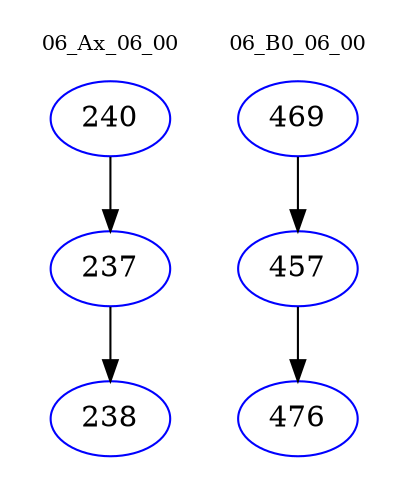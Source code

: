 digraph{
subgraph cluster_0 {
color = white
label = "06_Ax_06_00";
fontsize=10;
T0_240 [label="240", color="blue"]
T0_240 -> T0_237 [color="black"]
T0_237 [label="237", color="blue"]
T0_237 -> T0_238 [color="black"]
T0_238 [label="238", color="blue"]
}
subgraph cluster_1 {
color = white
label = "06_B0_06_00";
fontsize=10;
T1_469 [label="469", color="blue"]
T1_469 -> T1_457 [color="black"]
T1_457 [label="457", color="blue"]
T1_457 -> T1_476 [color="black"]
T1_476 [label="476", color="blue"]
}
}
